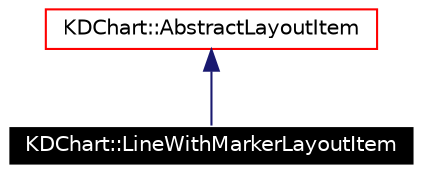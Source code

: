 digraph G
{
  edge [fontname="Helvetica",fontsize=10,labelfontname="Helvetica",labelfontsize=10];
  node [fontname="Helvetica",fontsize=10,shape=record];
  Node434 [label="KDChart::LineWithMarkerLayoutItem",height=0.2,width=0.4,color="white", fillcolor="black", style="filled" fontcolor="white"];
  Node435 -> Node434 [dir=back,color="midnightblue",fontsize=10,style="solid",fontname="Helvetica"];
  Node435 [label="KDChart::AbstractLayoutItem",height=0.2,width=0.4,color="red",URL="$class_k_d_chart_1_1_abstract_layout_item.html"];
}
